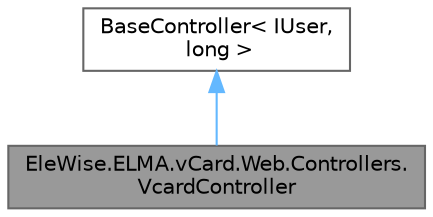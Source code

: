 digraph "EleWise.ELMA.vCard.Web.Controllers.VcardController"
{
 // LATEX_PDF_SIZE
  bgcolor="transparent";
  edge [fontname=Helvetica,fontsize=10,labelfontname=Helvetica,labelfontsize=10];
  node [fontname=Helvetica,fontsize=10,shape=box,height=0.2,width=0.4];
  Node1 [id="Node000001",label="EleWise.ELMA.vCard.Web.Controllers.\lVcardController",height=0.2,width=0.4,color="gray40", fillcolor="grey60", style="filled", fontcolor="black",tooltip="Контроллер для выгрузки Vcard."];
  Node2 -> Node1 [id="edge1_Node000001_Node000002",dir="back",color="steelblue1",style="solid",tooltip=" "];
  Node2 [id="Node000002",label="BaseController\< IUser,\l long \>",height=0.2,width=0.4,color="gray40", fillcolor="white", style="filled",tooltip=" "];
}
